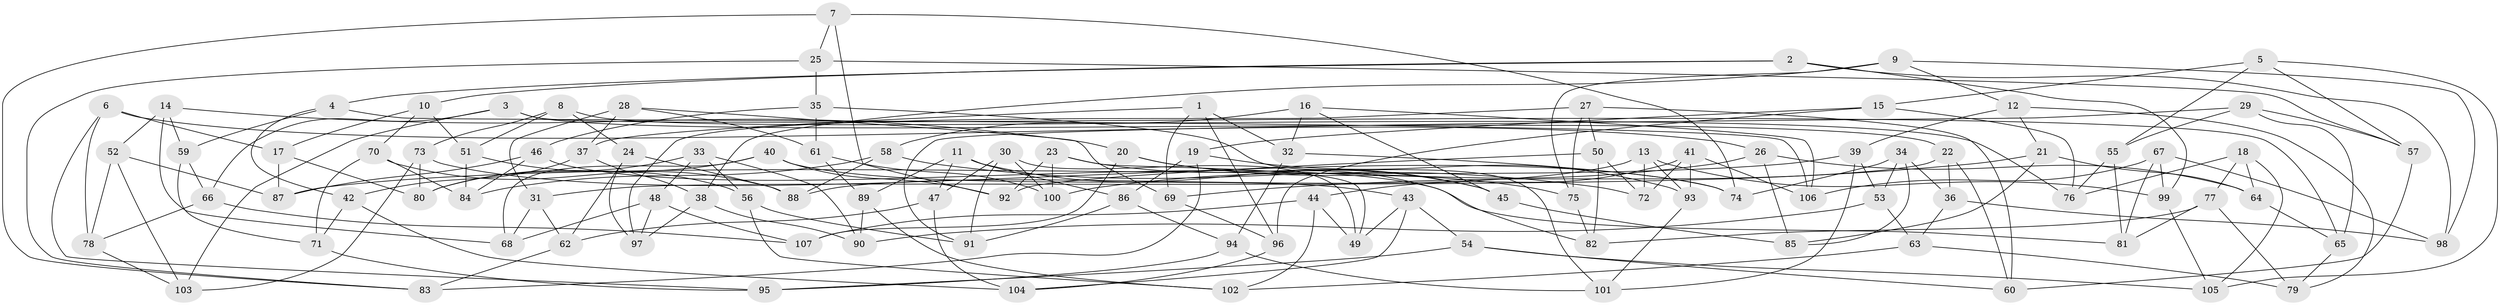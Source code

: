 // Generated by graph-tools (version 1.1) at 2025/50/03/09/25 03:50:50]
// undirected, 107 vertices, 214 edges
graph export_dot {
graph [start="1"]
  node [color=gray90,style=filled];
  1;
  2;
  3;
  4;
  5;
  6;
  7;
  8;
  9;
  10;
  11;
  12;
  13;
  14;
  15;
  16;
  17;
  18;
  19;
  20;
  21;
  22;
  23;
  24;
  25;
  26;
  27;
  28;
  29;
  30;
  31;
  32;
  33;
  34;
  35;
  36;
  37;
  38;
  39;
  40;
  41;
  42;
  43;
  44;
  45;
  46;
  47;
  48;
  49;
  50;
  51;
  52;
  53;
  54;
  55;
  56;
  57;
  58;
  59;
  60;
  61;
  62;
  63;
  64;
  65;
  66;
  67;
  68;
  69;
  70;
  71;
  72;
  73;
  74;
  75;
  76;
  77;
  78;
  79;
  80;
  81;
  82;
  83;
  84;
  85;
  86;
  87;
  88;
  89;
  90;
  91;
  92;
  93;
  94;
  95;
  96;
  97;
  98;
  99;
  100;
  101;
  102;
  103;
  104;
  105;
  106;
  107;
  1 -- 32;
  1 -- 96;
  1 -- 69;
  1 -- 37;
  2 -- 99;
  2 -- 98;
  2 -- 10;
  2 -- 4;
  3 -- 65;
  3 -- 66;
  3 -- 103;
  3 -- 22;
  4 -- 106;
  4 -- 42;
  4 -- 59;
  5 -- 15;
  5 -- 57;
  5 -- 55;
  5 -- 105;
  6 -- 78;
  6 -- 26;
  6 -- 95;
  6 -- 17;
  7 -- 83;
  7 -- 92;
  7 -- 25;
  7 -- 74;
  8 -- 24;
  8 -- 76;
  8 -- 51;
  8 -- 73;
  9 -- 38;
  9 -- 12;
  9 -- 75;
  9 -- 98;
  10 -- 17;
  10 -- 70;
  10 -- 51;
  11 -- 89;
  11 -- 45;
  11 -- 47;
  11 -- 86;
  12 -- 21;
  12 -- 79;
  12 -- 39;
  13 -- 72;
  13 -- 99;
  13 -- 88;
  13 -- 93;
  14 -- 52;
  14 -- 59;
  14 -- 68;
  14 -- 20;
  15 -- 76;
  15 -- 96;
  15 -- 19;
  16 -- 32;
  16 -- 58;
  16 -- 45;
  16 -- 106;
  17 -- 80;
  17 -- 87;
  18 -- 77;
  18 -- 105;
  18 -- 76;
  18 -- 64;
  19 -- 83;
  19 -- 93;
  19 -- 86;
  20 -- 82;
  20 -- 75;
  20 -- 107;
  21 -- 85;
  21 -- 69;
  21 -- 64;
  22 -- 60;
  22 -- 36;
  22 -- 31;
  23 -- 92;
  23 -- 49;
  23 -- 100;
  23 -- 45;
  24 -- 88;
  24 -- 62;
  24 -- 97;
  25 -- 83;
  25 -- 35;
  25 -- 57;
  26 -- 85;
  26 -- 64;
  26 -- 100;
  27 -- 50;
  27 -- 75;
  27 -- 60;
  27 -- 97;
  28 -- 61;
  28 -- 69;
  28 -- 31;
  28 -- 37;
  29 -- 57;
  29 -- 65;
  29 -- 91;
  29 -- 55;
  30 -- 91;
  30 -- 47;
  30 -- 49;
  30 -- 100;
  31 -- 68;
  31 -- 62;
  32 -- 74;
  32 -- 94;
  33 -- 48;
  33 -- 80;
  33 -- 90;
  33 -- 56;
  34 -- 85;
  34 -- 53;
  34 -- 36;
  34 -- 74;
  35 -- 46;
  35 -- 61;
  35 -- 101;
  36 -- 63;
  36 -- 98;
  37 -- 38;
  37 -- 42;
  38 -- 90;
  38 -- 97;
  39 -- 87;
  39 -- 53;
  39 -- 101;
  40 -- 43;
  40 -- 92;
  40 -- 68;
  40 -- 80;
  41 -- 72;
  41 -- 106;
  41 -- 44;
  41 -- 93;
  42 -- 71;
  42 -- 104;
  43 -- 54;
  43 -- 104;
  43 -- 49;
  44 -- 107;
  44 -- 102;
  44 -- 49;
  45 -- 85;
  46 -- 87;
  46 -- 81;
  46 -- 84;
  47 -- 104;
  47 -- 62;
  48 -- 107;
  48 -- 68;
  48 -- 97;
  50 -- 72;
  50 -- 92;
  50 -- 82;
  51 -- 84;
  51 -- 56;
  52 -- 87;
  52 -- 78;
  52 -- 103;
  53 -- 63;
  53 -- 90;
  54 -- 60;
  54 -- 95;
  54 -- 105;
  55 -- 76;
  55 -- 81;
  56 -- 102;
  56 -- 91;
  57 -- 60;
  58 -- 84;
  58 -- 88;
  58 -- 72;
  59 -- 66;
  59 -- 71;
  61 -- 100;
  61 -- 89;
  62 -- 83;
  63 -- 79;
  63 -- 102;
  64 -- 65;
  65 -- 79;
  66 -- 78;
  66 -- 107;
  67 -- 99;
  67 -- 106;
  67 -- 81;
  67 -- 98;
  69 -- 96;
  70 -- 71;
  70 -- 84;
  70 -- 88;
  71 -- 95;
  73 -- 74;
  73 -- 103;
  73 -- 80;
  75 -- 82;
  77 -- 81;
  77 -- 82;
  77 -- 79;
  78 -- 103;
  86 -- 91;
  86 -- 94;
  89 -- 90;
  89 -- 102;
  93 -- 101;
  94 -- 95;
  94 -- 101;
  96 -- 104;
  99 -- 105;
}
